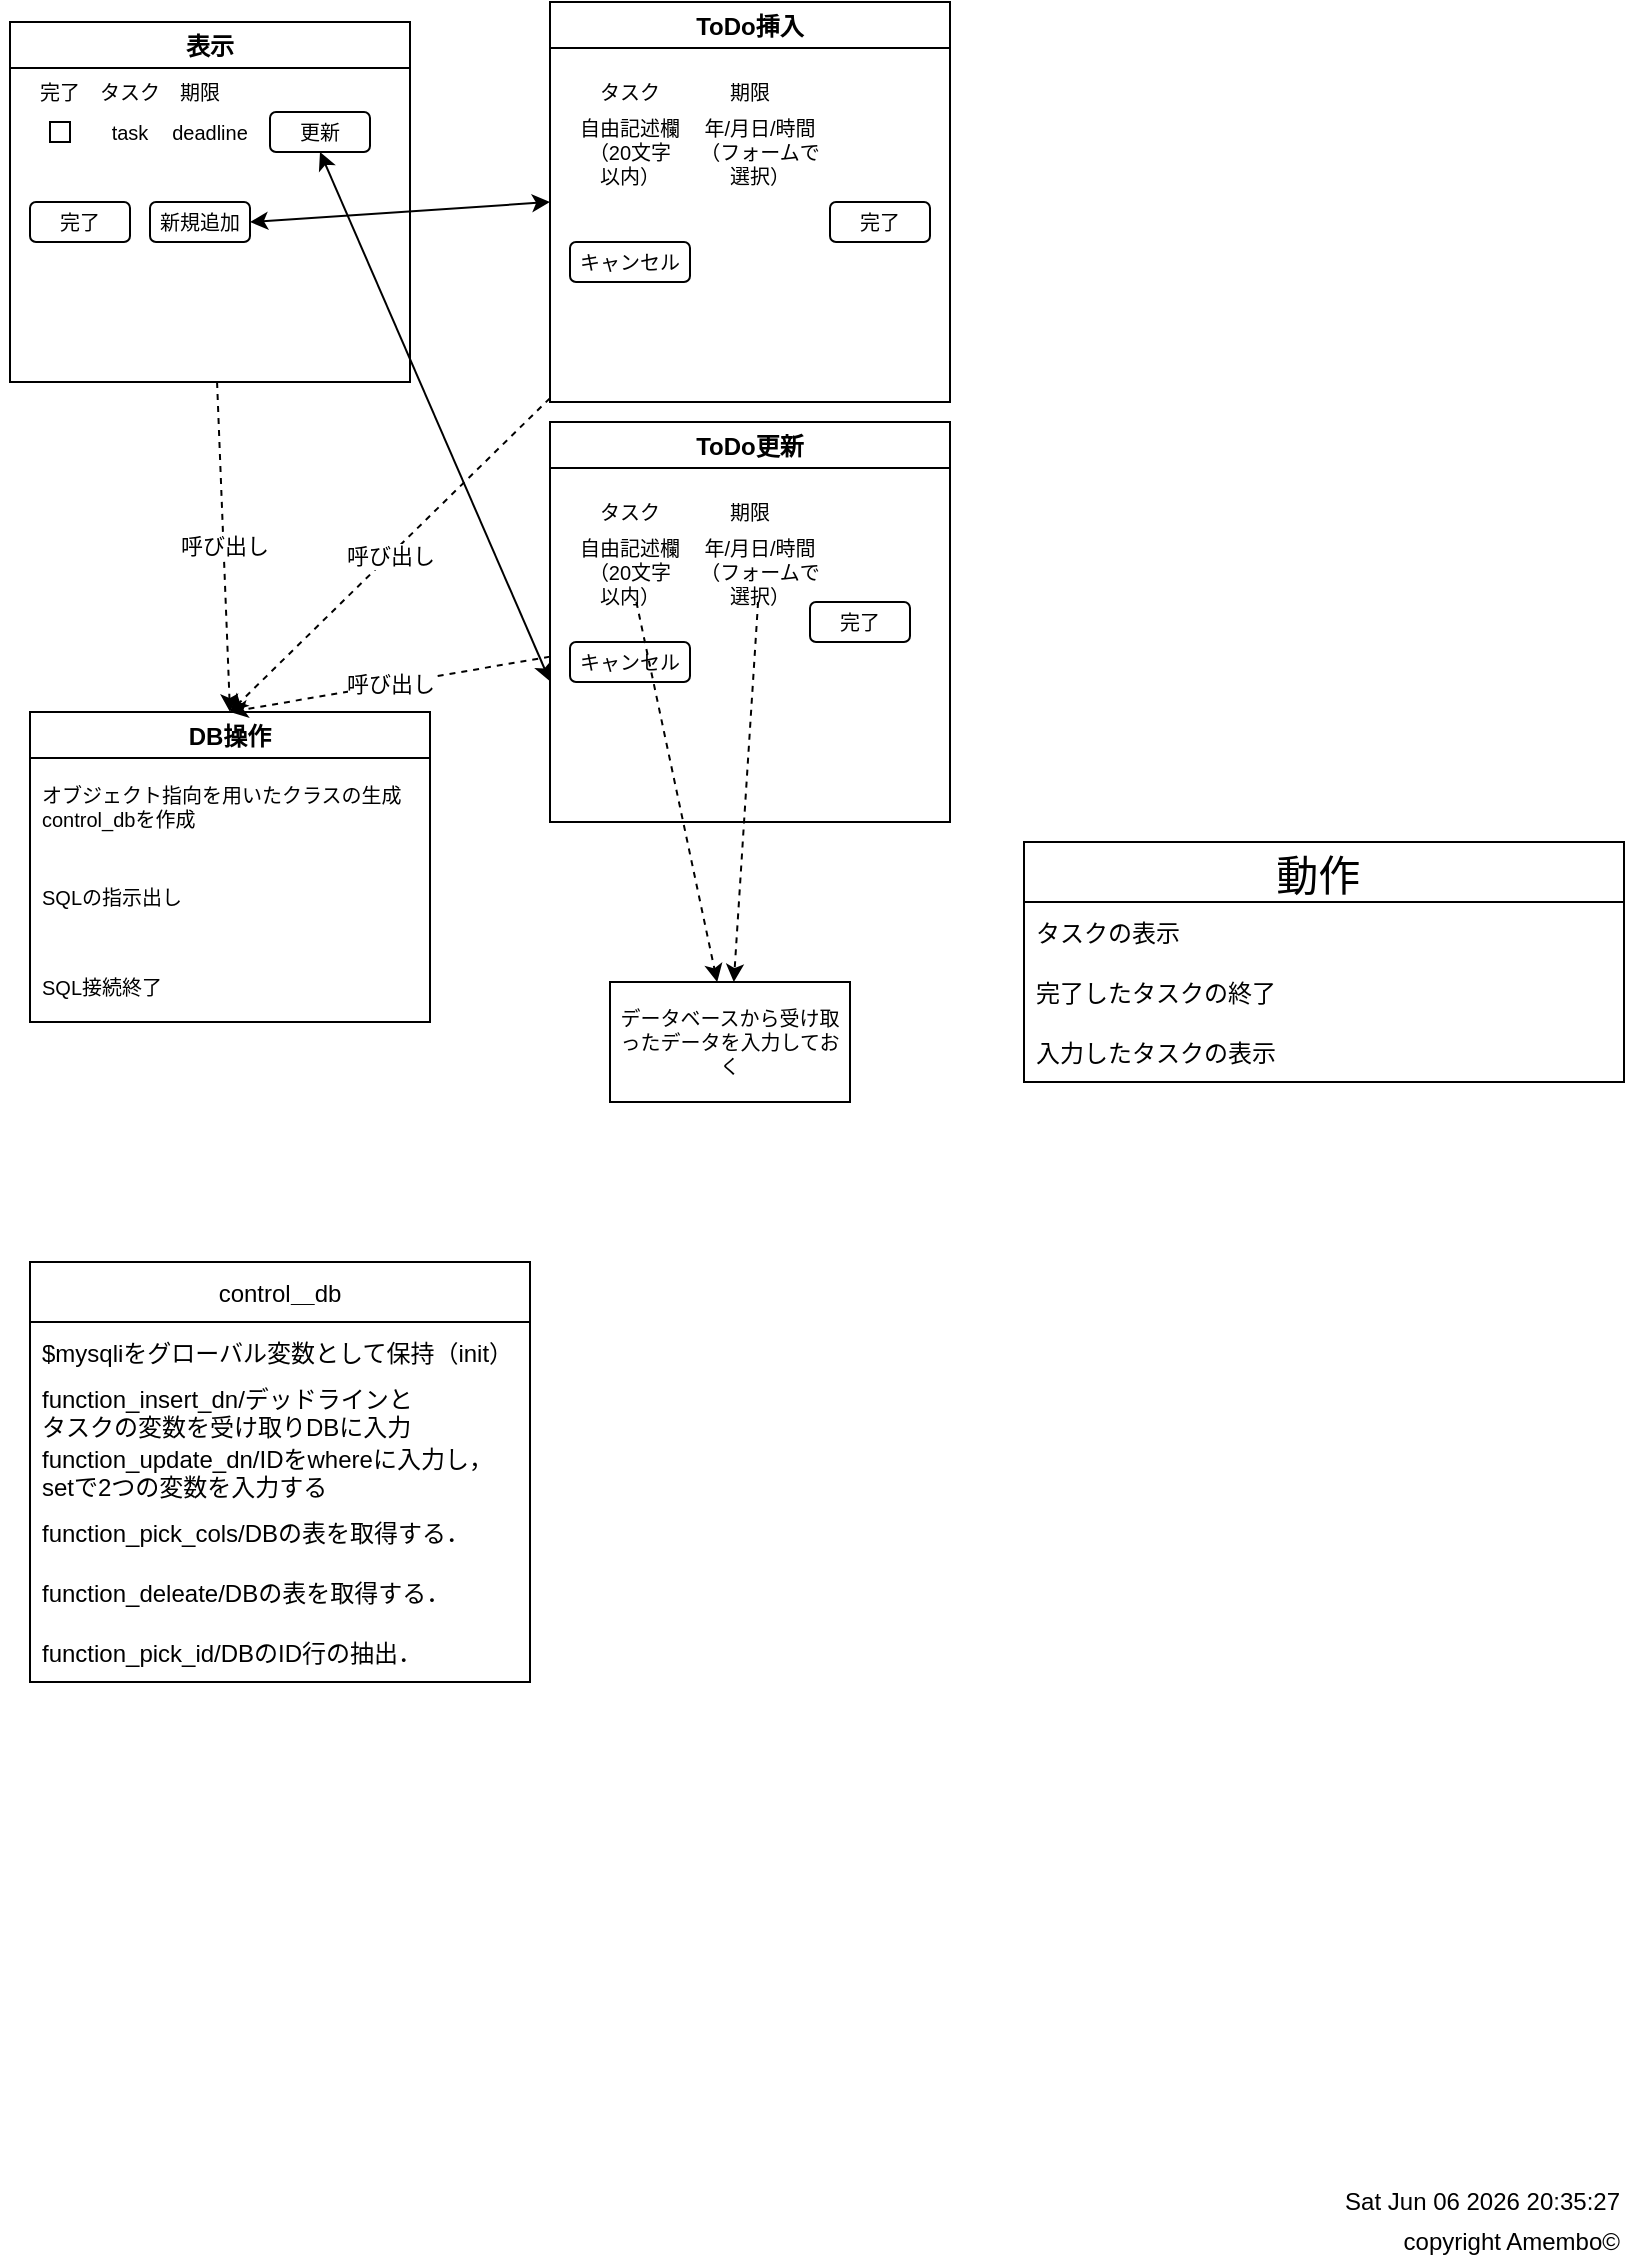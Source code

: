 <mxfile>
    <diagram id="7d5-bDZexd8vV0so3HHP" name="screen_Image">
        <mxGraphModel dx="433" dy="606" grid="1" gridSize="10" guides="1" tooltips="1" connect="1" arrows="1" fold="1" page="1" pageScale="1" pageWidth="827" pageHeight="1169" background="none" math="0" shadow="0">
            <root>
                <mxCell id="0"/>
                <mxCell id="1" parent="0"/>
                <mxCell id="13" value="動作 " style="swimlane;fontStyle=0;childLayout=stackLayout;horizontal=1;startSize=30;horizontalStack=0;resizeParent=1;resizeParentMax=0;resizeLast=0;collapsible=1;marginBottom=0;fontSize=21;gradientColor=none;swimlaneFillColor=default;" parent="1" vertex="1">
                    <mxGeometry x="527" y="450" width="300" height="120" as="geometry"/>
                </mxCell>
                <mxCell id="14" value="タスクの表示" style="text;strokeColor=none;fillColor=none;align=left;verticalAlign=middle;spacingLeft=4;spacingRight=4;overflow=hidden;points=[[0,0.5],[1,0.5]];portConstraint=eastwest;rotatable=0;fontSize=12;" parent="13" vertex="1">
                    <mxGeometry y="30" width="300" height="30" as="geometry"/>
                </mxCell>
                <mxCell id="15" value="完了したタスクの終了" style="text;strokeColor=none;fillColor=none;align=left;verticalAlign=middle;spacingLeft=4;spacingRight=4;overflow=hidden;points=[[0,0.5],[1,0.5]];portConstraint=eastwest;rotatable=0;fontSize=12;" parent="13" vertex="1">
                    <mxGeometry y="60" width="300" height="30" as="geometry"/>
                </mxCell>
                <mxCell id="16" value="入力したタスクの表示" style="text;strokeColor=none;fillColor=none;align=left;verticalAlign=middle;spacingLeft=4;spacingRight=4;overflow=hidden;points=[[0,0.5],[1,0.5]];portConstraint=eastwest;rotatable=0;fontSize=12;" parent="13" vertex="1">
                    <mxGeometry y="90" width="300" height="30" as="geometry"/>
                </mxCell>
                <mxCell id="Y7GCv26vlgXCxl02CrZF-39" value="呼び出し" style="edgeStyle=none;html=1;entryX=0.5;entryY=0;entryDx=0;entryDy=0;dashed=1;" parent="1" source="34" target="36" edge="1">
                    <mxGeometry relative="1" as="geometry"/>
                </mxCell>
                <mxCell id="34" value="ToDo挿入" style="swimlane;swimlaneFillColor=default;" parent="1" vertex="1">
                    <mxGeometry x="290" y="30" width="200" height="200" as="geometry"/>
                </mxCell>
                <mxCell id="4Xmd-mUGXqTQTW1bsWpT-37" value="タスク" style="text;html=1;strokeColor=none;fillColor=none;align=center;verticalAlign=middle;whiteSpace=wrap;rounded=0;fontFamily=Helvetica;fontSize=10;" parent="34" vertex="1">
                    <mxGeometry x="10" y="30" width="60" height="30" as="geometry"/>
                </mxCell>
                <mxCell id="4Xmd-mUGXqTQTW1bsWpT-38" value="期限" style="text;html=1;strokeColor=none;fillColor=none;align=center;verticalAlign=middle;whiteSpace=wrap;rounded=0;fontFamily=Helvetica;fontSize=10;" parent="34" vertex="1">
                    <mxGeometry x="70" y="30" width="60" height="30" as="geometry"/>
                </mxCell>
                <mxCell id="4Xmd-mUGXqTQTW1bsWpT-39" value="自由記述欄&lt;br&gt;（20文字&lt;br&gt;以内）" style="text;html=1;strokeColor=none;fillColor=none;align=center;verticalAlign=middle;whiteSpace=wrap;rounded=0;fontFamily=Helvetica;fontSize=10;" parent="34" vertex="1">
                    <mxGeometry x="10" y="60" width="60" height="30" as="geometry"/>
                </mxCell>
                <mxCell id="4Xmd-mUGXqTQTW1bsWpT-40" value="年/月日/時間&lt;br&gt;（フォームで選択）" style="text;html=1;strokeColor=none;fillColor=none;align=center;verticalAlign=middle;whiteSpace=wrap;rounded=0;fontFamily=Helvetica;fontSize=10;" parent="34" vertex="1">
                    <mxGeometry x="70" y="60" width="70" height="30" as="geometry"/>
                </mxCell>
                <mxCell id="4Xmd-mUGXqTQTW1bsWpT-41" value="完了" style="rounded=1;whiteSpace=wrap;html=1;fontFamily=Helvetica;fontSize=10;" parent="34" vertex="1">
                    <mxGeometry x="140" y="100" width="50" height="20" as="geometry"/>
                </mxCell>
                <mxCell id="nycWljZLZa3hEYGMdJJg-37" value="キャンセル" style="rounded=1;whiteSpace=wrap;html=1;fontFamily=Helvetica;fontSize=10;" parent="34" vertex="1">
                    <mxGeometry x="10" y="120" width="60" height="20" as="geometry"/>
                </mxCell>
                <mxCell id="Y7GCv26vlgXCxl02CrZF-41" value="呼び出し" style="edgeStyle=none;html=1;entryX=0.5;entryY=0;entryDx=0;entryDy=0;dashed=1;" parent="1" source="35" target="36" edge="1">
                    <mxGeometry relative="1" as="geometry"/>
                </mxCell>
                <mxCell id="35" value="表示" style="swimlane;swimlaneFillColor=default;" parent="1" vertex="1">
                    <mxGeometry x="20" y="40" width="200" height="180" as="geometry"/>
                </mxCell>
                <mxCell id="K0h3PMOuU9bY9MtYnmqM-36" value="task" style="text;html=1;strokeColor=none;fillColor=none;align=center;verticalAlign=middle;whiteSpace=wrap;rounded=0;fontFamily=Helvetica;fontSize=10;" parent="35" vertex="1">
                    <mxGeometry x="30" y="40" width="60" height="30" as="geometry"/>
                </mxCell>
                <mxCell id="K0h3PMOuU9bY9MtYnmqM-37" value="deadline" style="text;html=1;strokeColor=none;fillColor=none;align=center;verticalAlign=middle;whiteSpace=wrap;rounded=0;fontFamily=Helvetica;fontSize=10;" parent="35" vertex="1">
                    <mxGeometry x="70" y="40" width="60" height="30" as="geometry"/>
                </mxCell>
                <mxCell id="K0h3PMOuU9bY9MtYnmqM-38" value="更新" style="rounded=1;whiteSpace=wrap;html=1;fontFamily=Helvetica;fontSize=10;" parent="35" vertex="1">
                    <mxGeometry x="130" y="45" width="50" height="20" as="geometry"/>
                </mxCell>
                <mxCell id="K0h3PMOuU9bY9MtYnmqM-39" value="新規追加" style="rounded=1;whiteSpace=wrap;html=1;fontFamily=Helvetica;fontSize=10;" parent="35" vertex="1">
                    <mxGeometry x="70" y="90" width="50" height="20" as="geometry"/>
                </mxCell>
                <mxCell id="IHPbRuArSSMJWOaN6Prf-36" value="完了" style="rounded=1;whiteSpace=wrap;html=1;fontFamily=Helvetica;fontSize=10;" parent="35" vertex="1">
                    <mxGeometry x="10" y="90" width="50" height="20" as="geometry"/>
                </mxCell>
                <mxCell id="IHPbRuArSSMJWOaN6Prf-37" value="" style="rounded=0;whiteSpace=wrap;html=1;fontFamily=Helvetica;fontSize=10;" parent="35" vertex="1">
                    <mxGeometry x="20" y="50" width="10" height="10" as="geometry"/>
                </mxCell>
                <mxCell id="IHPbRuArSSMJWOaN6Prf-38" value="完了" style="text;html=1;strokeColor=none;fillColor=none;align=center;verticalAlign=middle;whiteSpace=wrap;rounded=0;fontFamily=Helvetica;fontSize=10;" parent="35" vertex="1">
                    <mxGeometry x="-5" y="20" width="60" height="30" as="geometry"/>
                </mxCell>
                <mxCell id="IHPbRuArSSMJWOaN6Prf-40" value="タスク" style="text;html=1;strokeColor=none;fillColor=none;align=center;verticalAlign=middle;whiteSpace=wrap;rounded=0;fontFamily=Helvetica;fontSize=10;" parent="35" vertex="1">
                    <mxGeometry x="30" y="20" width="60" height="30" as="geometry"/>
                </mxCell>
                <mxCell id="IHPbRuArSSMJWOaN6Prf-41" value="期限" style="text;html=1;strokeColor=none;fillColor=none;align=center;verticalAlign=middle;whiteSpace=wrap;rounded=0;fontFamily=Helvetica;fontSize=10;" parent="35" vertex="1">
                    <mxGeometry x="65" y="20" width="60" height="30" as="geometry"/>
                </mxCell>
                <mxCell id="36" value="DB操作" style="swimlane;swimlaneFillColor=default;startSize=23;" parent="1" vertex="1">
                    <mxGeometry x="30" y="385" width="200" height="155" as="geometry"/>
                </mxCell>
                <mxCell id="4Xmd-mUGXqTQTW1bsWpT-49" value="オブジェクト指向を用いたクラスの生成&#10;control_dbを作成" style="text;strokeColor=none;fillColor=none;align=left;verticalAlign=middle;spacingLeft=4;spacingRight=4;overflow=hidden;points=[[0,0.5],[1,0.5]];portConstraint=eastwest;rotatable=0;fontFamily=Helvetica;fontSize=10;" parent="36" vertex="1">
                    <mxGeometry y="25" width="200" height="45" as="geometry"/>
                </mxCell>
                <mxCell id="4Xmd-mUGXqTQTW1bsWpT-50" value="SQLの指示出し" style="text;strokeColor=none;fillColor=none;align=left;verticalAlign=middle;spacingLeft=4;spacingRight=4;overflow=hidden;points=[[0,0.5],[1,0.5]];portConstraint=eastwest;rotatable=0;fontFamily=Helvetica;fontSize=10;" parent="36" vertex="1">
                    <mxGeometry y="70" width="200" height="45" as="geometry"/>
                </mxCell>
                <mxCell id="4Xmd-mUGXqTQTW1bsWpT-51" value="SQL接続終了" style="text;strokeColor=none;fillColor=none;align=left;verticalAlign=middle;spacingLeft=4;spacingRight=4;overflow=hidden;points=[[0,0.5],[1,0.5]];portConstraint=eastwest;rotatable=0;fontFamily=Helvetica;fontSize=10;" parent="36" vertex="1">
                    <mxGeometry y="115" width="200" height="45" as="geometry"/>
                </mxCell>
                <mxCell id="oNpG58Ff6GIgas6oAf12-37" value="" style="endArrow=classic;startArrow=classic;html=1;fontSize=56;fillColor=default;exitX=1;exitY=0.5;exitDx=0;exitDy=0;" parent="1" source="K0h3PMOuU9bY9MtYnmqM-39" edge="1">
                    <mxGeometry width="50" height="50" relative="1" as="geometry">
                        <mxPoint x="240" y="180" as="sourcePoint"/>
                        <mxPoint x="290" y="130" as="targetPoint"/>
                        <Array as="points"/>
                    </mxGeometry>
                </mxCell>
                <mxCell id="oNpG58Ff6GIgas6oAf12-38" value="" style="endArrow=classic;startArrow=classic;html=1;fontSize=56;fillColor=default;exitX=0.5;exitY=1;exitDx=0;exitDy=0;" parent="1" source="K0h3PMOuU9bY9MtYnmqM-38" edge="1">
                    <mxGeometry width="50" height="50" relative="1" as="geometry">
                        <mxPoint x="230" y="369.58" as="sourcePoint"/>
                        <mxPoint x="290" y="369.58" as="targetPoint"/>
                        <Array as="points"/>
                    </mxGeometry>
                </mxCell>
                <mxCell id="Y7GCv26vlgXCxl02CrZF-40" value="呼び出し" style="edgeStyle=none;html=1;entryX=0.5;entryY=0;entryDx=0;entryDy=0;dashed=1;" parent="1" source="4Xmd-mUGXqTQTW1bsWpT-42" target="36" edge="1">
                    <mxGeometry relative="1" as="geometry"/>
                </mxCell>
                <mxCell id="4Xmd-mUGXqTQTW1bsWpT-42" value="ToDo更新" style="swimlane;swimlaneFillColor=default;" parent="1" vertex="1">
                    <mxGeometry x="290" y="240" width="200" height="200" as="geometry"/>
                </mxCell>
                <mxCell id="4Xmd-mUGXqTQTW1bsWpT-43" value="タスク" style="text;html=1;strokeColor=none;fillColor=none;align=center;verticalAlign=middle;whiteSpace=wrap;rounded=0;fontFamily=Helvetica;fontSize=10;" parent="4Xmd-mUGXqTQTW1bsWpT-42" vertex="1">
                    <mxGeometry x="10" y="30" width="60" height="30" as="geometry"/>
                </mxCell>
                <mxCell id="4Xmd-mUGXqTQTW1bsWpT-44" value="期限" style="text;html=1;strokeColor=none;fillColor=none;align=center;verticalAlign=middle;whiteSpace=wrap;rounded=0;fontFamily=Helvetica;fontSize=10;" parent="4Xmd-mUGXqTQTW1bsWpT-42" vertex="1">
                    <mxGeometry x="70" y="30" width="60" height="30" as="geometry"/>
                </mxCell>
                <mxCell id="4Xmd-mUGXqTQTW1bsWpT-45" value="自由記述欄&lt;br&gt;（20文字&lt;br&gt;以内）" style="text;html=1;strokeColor=none;fillColor=none;align=center;verticalAlign=middle;whiteSpace=wrap;rounded=0;fontFamily=Helvetica;fontSize=10;" parent="4Xmd-mUGXqTQTW1bsWpT-42" vertex="1">
                    <mxGeometry x="10" y="60" width="60" height="30" as="geometry"/>
                </mxCell>
                <mxCell id="4Xmd-mUGXqTQTW1bsWpT-46" value="年/月日/時間&lt;br&gt;（フォームで選択）" style="text;html=1;strokeColor=none;fillColor=none;align=center;verticalAlign=middle;whiteSpace=wrap;rounded=0;fontFamily=Helvetica;fontSize=10;" parent="4Xmd-mUGXqTQTW1bsWpT-42" vertex="1">
                    <mxGeometry x="70" y="60" width="70" height="30" as="geometry"/>
                </mxCell>
                <mxCell id="4Xmd-mUGXqTQTW1bsWpT-47" value="完了" style="rounded=1;whiteSpace=wrap;html=1;fontFamily=Helvetica;fontSize=10;" parent="4Xmd-mUGXqTQTW1bsWpT-42" vertex="1">
                    <mxGeometry x="130" y="90" width="50" height="20" as="geometry"/>
                </mxCell>
                <mxCell id="nycWljZLZa3hEYGMdJJg-36" value="キャンセル" style="rounded=1;whiteSpace=wrap;html=1;fontFamily=Helvetica;fontSize=10;" parent="4Xmd-mUGXqTQTW1bsWpT-42" vertex="1">
                    <mxGeometry x="10" y="110" width="60" height="20" as="geometry"/>
                </mxCell>
                <mxCell id="4Xmd-mUGXqTQTW1bsWpT-52" value="データベースから受け取ったデータを入力しておく" style="whiteSpace=wrap;html=1;fontFamily=Helvetica;fontSize=10;" parent="1" vertex="1">
                    <mxGeometry x="320" y="520" width="120" height="60" as="geometry"/>
                </mxCell>
                <mxCell id="4Xmd-mUGXqTQTW1bsWpT-53" value="" style="edgeStyle=none;html=1;fontFamily=Helvetica;fontSize=10;fillColor=default;dashed=1;" parent="1" source="4Xmd-mUGXqTQTW1bsWpT-45" target="4Xmd-mUGXqTQTW1bsWpT-52" edge="1">
                    <mxGeometry relative="1" as="geometry"/>
                </mxCell>
                <mxCell id="4Xmd-mUGXqTQTW1bsWpT-54" style="edgeStyle=none;html=1;fontFamily=Helvetica;fontSize=10;fillColor=default;dashed=1;" parent="1" source="4Xmd-mUGXqTQTW1bsWpT-46" target="4Xmd-mUGXqTQTW1bsWpT-52" edge="1">
                    <mxGeometry relative="1" as="geometry"/>
                </mxCell>
                <UserObject label="%date{ddd mmm dd yyyy HH:MM:ss}%" placeholders="1" id="Y7GCv26vlgXCxl02CrZF-37">
                    <mxCell style="text;html=1;strokeColor=none;fillColor=none;align=right;verticalAlign=middle;whiteSpace=wrap;overflow=hidden;labelBackgroundColor=none;" parent="1" vertex="1">
                        <mxGeometry x="667" y="1120" width="160" height="20" as="geometry"/>
                    </mxCell>
                </UserObject>
                <UserObject label="copyright Amembo©" placeholders="1" name="Variable" id="Y7GCv26vlgXCxl02CrZF-38">
                    <mxCell style="text;html=1;strokeColor=none;fillColor=none;align=right;verticalAlign=middle;whiteSpace=wrap;overflow=hidden;" parent="1" vertex="1">
                        <mxGeometry x="707" y="1140" width="120" height="20" as="geometry"/>
                    </mxCell>
                </UserObject>
                <mxCell id="Y7GCv26vlgXCxl02CrZF-42" value="control＿db" style="swimlane;fontStyle=0;childLayout=stackLayout;horizontal=1;startSize=30;horizontalStack=0;resizeParent=1;resizeParentMax=0;resizeLast=0;collapsible=1;marginBottom=0;labelBackgroundColor=default;swimlaneFillColor=default;" parent="1" vertex="1">
                    <mxGeometry x="30" y="660" width="250" height="210" as="geometry"/>
                </mxCell>
                <mxCell id="Y7GCv26vlgXCxl02CrZF-43" value="$mysqliをグローバル変数として保持（init）" style="text;strokeColor=none;fillColor=none;align=left;verticalAlign=middle;spacingLeft=4;spacingRight=4;overflow=hidden;points=[[0,0.5],[1,0.5]];portConstraint=eastwest;rotatable=0;labelBackgroundColor=none;" parent="Y7GCv26vlgXCxl02CrZF-42" vertex="1">
                    <mxGeometry y="30" width="250" height="30" as="geometry"/>
                </mxCell>
                <mxCell id="Y7GCv26vlgXCxl02CrZF-44" value="function_insert_dn/デッドラインと&#10;タスクの変数を受け取りDBに入力&#10;" style="text;strokeColor=none;fillColor=none;align=left;verticalAlign=middle;spacingLeft=4;spacingRight=4;overflow=hidden;points=[[0,0.5],[1,0.5]];portConstraint=eastwest;rotatable=0;labelBackgroundColor=none;" parent="Y7GCv26vlgXCxl02CrZF-42" vertex="1">
                    <mxGeometry y="60" width="250" height="30" as="geometry"/>
                </mxCell>
                <mxCell id="Y7GCv26vlgXCxl02CrZF-45" value="function_update_dn/IDをwhereに入力し，&#10;setで2つの変数を入力する" style="text;strokeColor=none;fillColor=none;align=left;verticalAlign=middle;spacingLeft=4;spacingRight=4;overflow=hidden;points=[[0,0.5],[1,0.5]];portConstraint=eastwest;rotatable=0;labelBackgroundColor=none;" parent="Y7GCv26vlgXCxl02CrZF-42" vertex="1">
                    <mxGeometry y="90" width="250" height="30" as="geometry"/>
                </mxCell>
                <mxCell id="Y7GCv26vlgXCxl02CrZF-46" value="function_pick_cols/DBの表を取得する．" style="text;strokeColor=none;fillColor=none;align=left;verticalAlign=middle;spacingLeft=4;spacingRight=4;overflow=hidden;points=[[0,0.5],[1,0.5]];portConstraint=eastwest;rotatable=0;labelBackgroundColor=none;" parent="Y7GCv26vlgXCxl02CrZF-42" vertex="1">
                    <mxGeometry y="120" width="250" height="30" as="geometry"/>
                </mxCell>
                <mxCell id="Y7GCv26vlgXCxl02CrZF-47" value="function_deleate/DBの表を取得する．" style="text;strokeColor=none;fillColor=none;align=left;verticalAlign=middle;spacingLeft=4;spacingRight=4;overflow=hidden;points=[[0,0.5],[1,0.5]];portConstraint=eastwest;rotatable=0;labelBackgroundColor=none;" parent="Y7GCv26vlgXCxl02CrZF-42" vertex="1">
                    <mxGeometry y="150" width="250" height="30" as="geometry"/>
                </mxCell>
                <mxCell id="37" value="function_pick_id/DBのID行の抽出．" style="text;strokeColor=none;fillColor=none;align=left;verticalAlign=middle;spacingLeft=4;spacingRight=4;overflow=hidden;points=[[0,0.5],[1,0.5]];portConstraint=eastwest;rotatable=0;labelBackgroundColor=none;" parent="Y7GCv26vlgXCxl02CrZF-42" vertex="1">
                    <mxGeometry y="180" width="250" height="30" as="geometry"/>
                </mxCell>
                <mxCell id="33" value="名称未設定レイヤ" parent="0"/>
            </root>
        </mxGraphModel>
    </diagram>
</mxfile>
